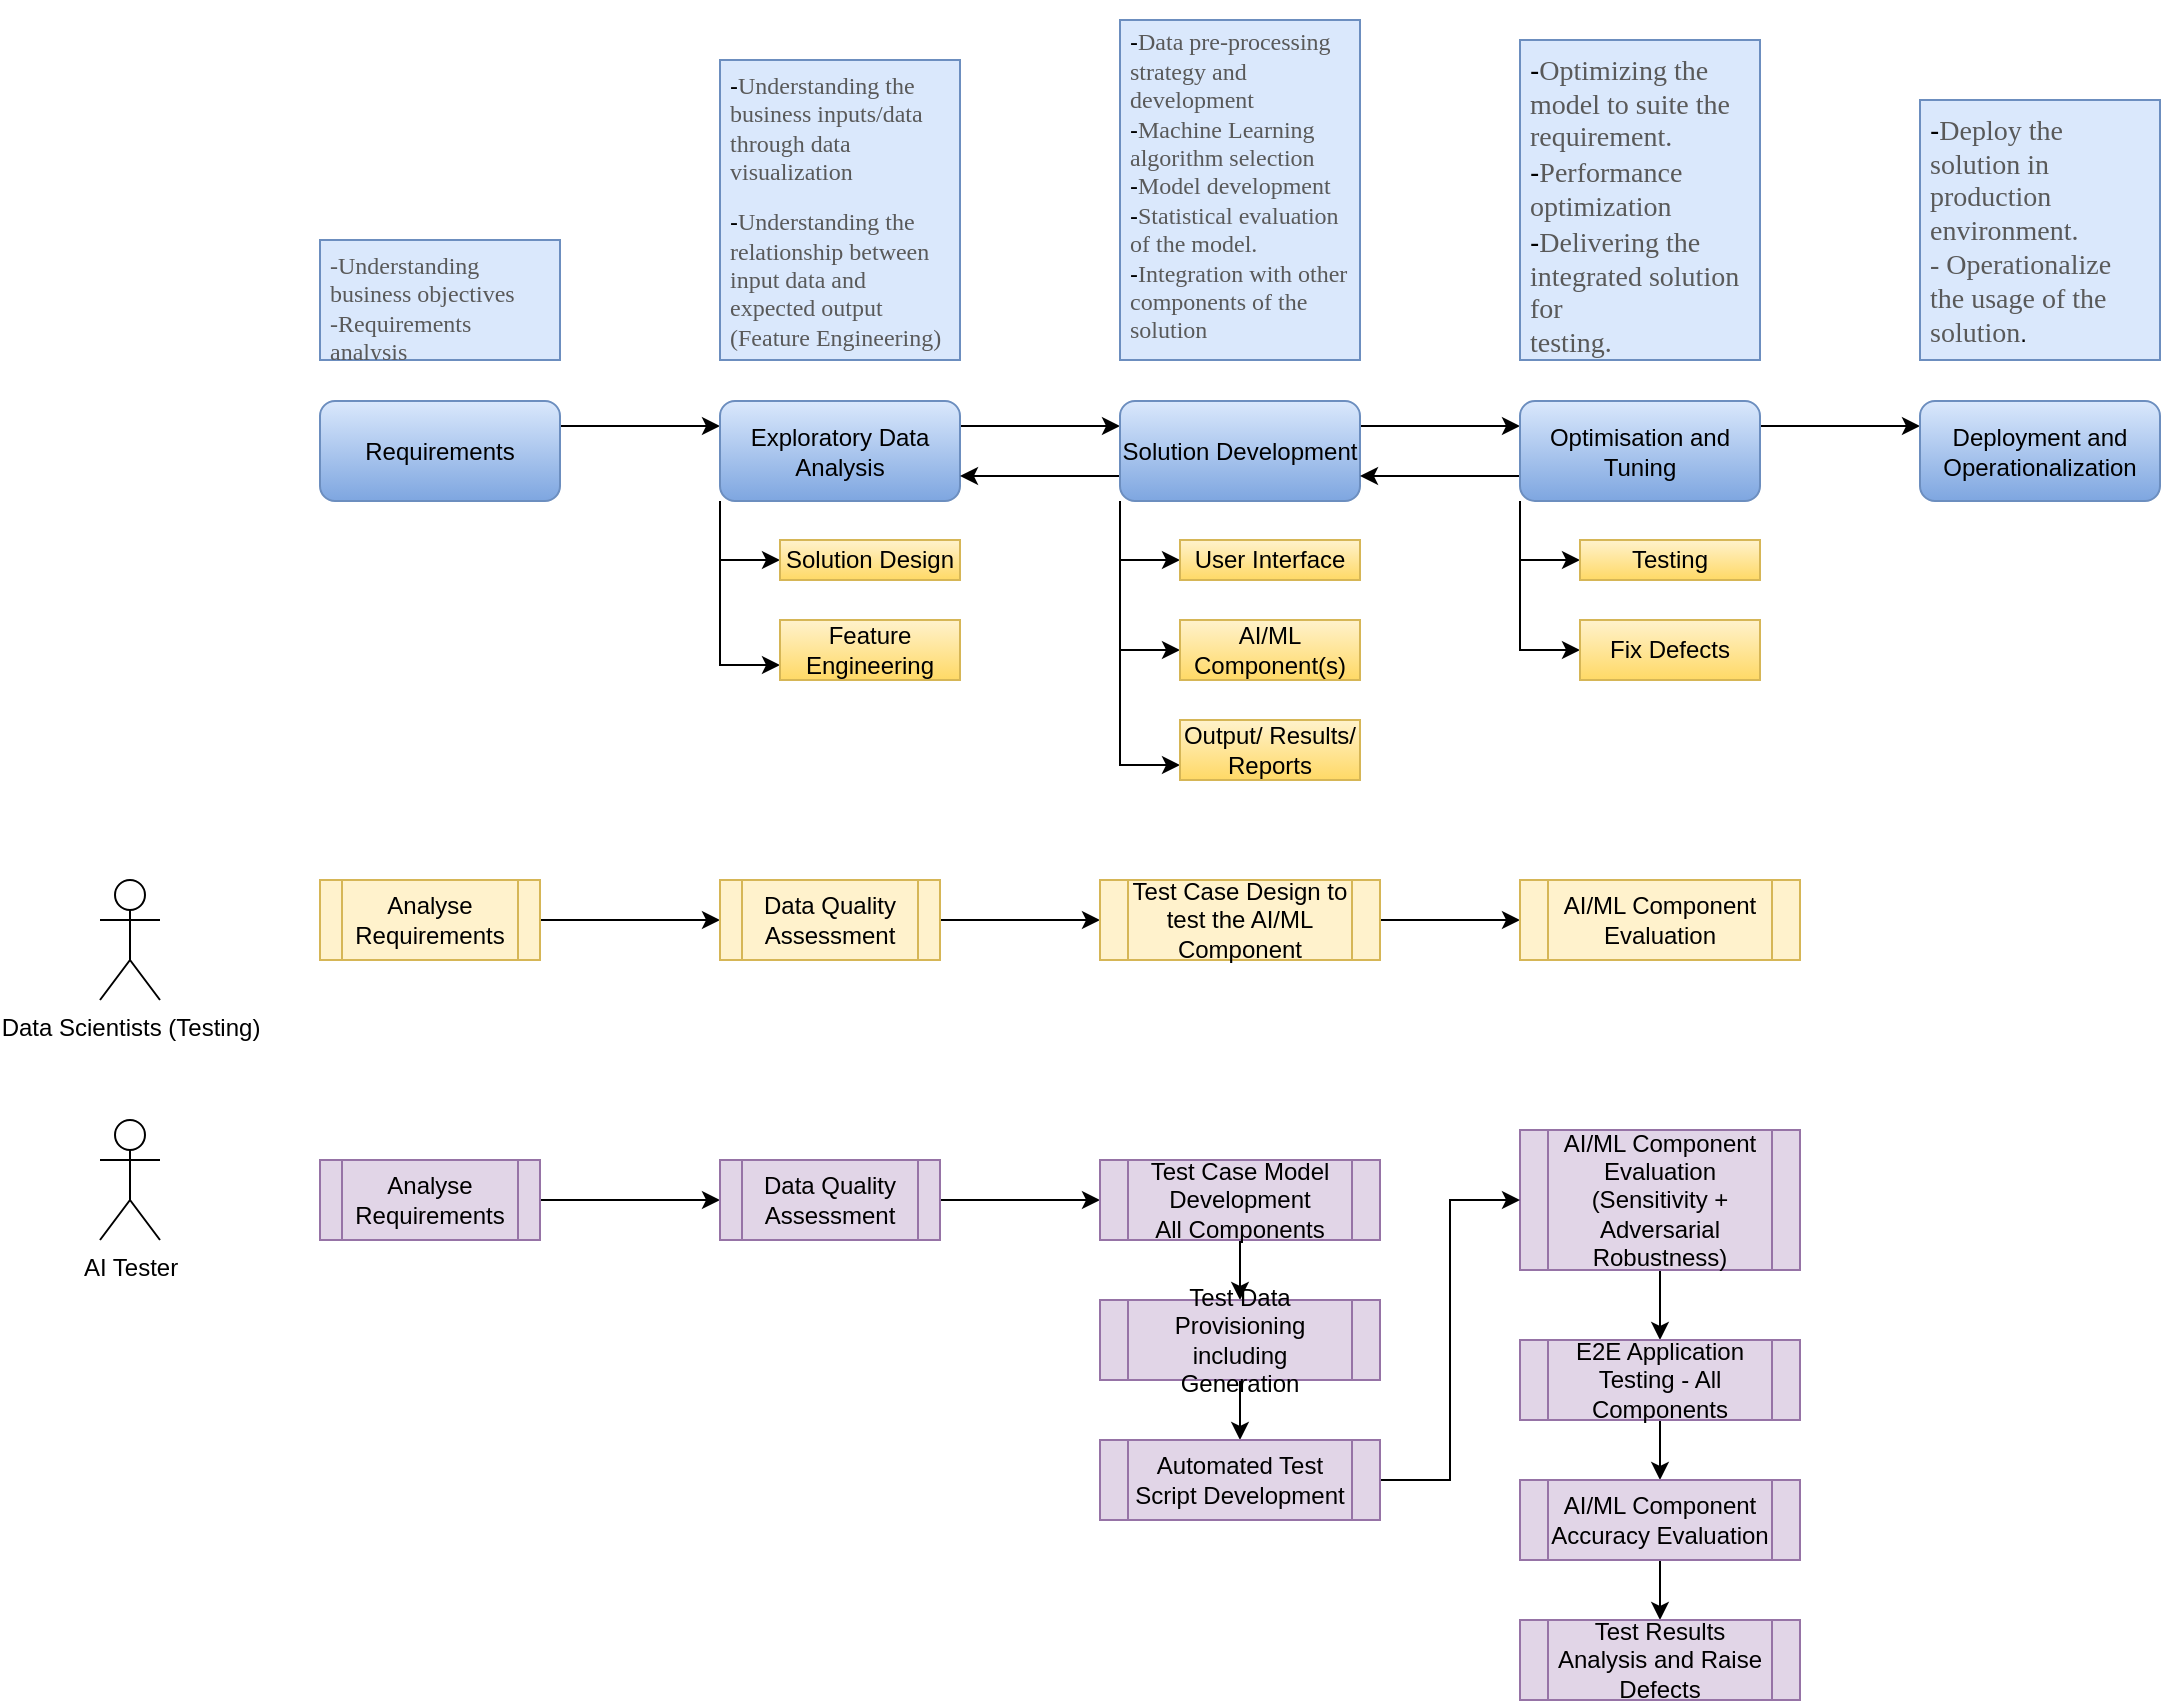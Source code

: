 <mxfile version="17.4.5" type="github">
  <diagram name="Page-1" id="fbcf5db9-b524-4cd4-e4f3-379dc89c3999">
    <mxGraphModel dx="1796" dy="1740" grid="1" gridSize="10" guides="1" tooltips="1" connect="1" arrows="1" fold="1" page="1" pageScale="1" pageWidth="850" pageHeight="1100" background="none" math="0" shadow="0">
      <root>
        <mxCell id="0" />
        <mxCell id="1" parent="0" />
        <mxCell id="amdB7ILUbc-xshdkrCZU-1" style="edgeStyle=orthogonalEdgeStyle;rounded=0;orthogonalLoop=1;jettySize=auto;html=1;exitX=1;exitY=0.25;exitDx=0;exitDy=0;entryX=0;entryY=0.25;entryDx=0;entryDy=0;" parent="1" source="moCQGtxOclJBB0WCNCtC-3" target="moCQGtxOclJBB0WCNCtC-4" edge="1">
          <mxGeometry relative="1" as="geometry" />
        </mxCell>
        <mxCell id="moCQGtxOclJBB0WCNCtC-3" value="Requirements" style="rounded=1;whiteSpace=wrap;html=1;fontSize=12;fillColor=#dae8fc;gradientColor=#7ea6e0;strokeColor=#6c8ebf;" parent="1" vertex="1">
          <mxGeometry x="-480" y="160.5" width="120" height="50" as="geometry" />
        </mxCell>
        <mxCell id="amdB7ILUbc-xshdkrCZU-2" style="edgeStyle=orthogonalEdgeStyle;rounded=0;orthogonalLoop=1;jettySize=auto;html=1;exitX=1;exitY=0.25;exitDx=0;exitDy=0;entryX=0;entryY=0.25;entryDx=0;entryDy=0;" parent="1" source="moCQGtxOclJBB0WCNCtC-4" target="moCQGtxOclJBB0WCNCtC-5" edge="1">
          <mxGeometry relative="1" as="geometry" />
        </mxCell>
        <mxCell id="amdB7ILUbc-xshdkrCZU-9" style="edgeStyle=orthogonalEdgeStyle;rounded=0;orthogonalLoop=1;jettySize=auto;html=1;exitX=0;exitY=1;exitDx=0;exitDy=0;entryX=0;entryY=0.5;entryDx=0;entryDy=0;" parent="1" source="moCQGtxOclJBB0WCNCtC-4" target="moCQGtxOclJBB0WCNCtC-24" edge="1">
          <mxGeometry relative="1" as="geometry" />
        </mxCell>
        <mxCell id="amdB7ILUbc-xshdkrCZU-10" style="edgeStyle=orthogonalEdgeStyle;rounded=0;orthogonalLoop=1;jettySize=auto;html=1;exitX=0;exitY=1;exitDx=0;exitDy=0;entryX=0;entryY=0.75;entryDx=0;entryDy=0;" parent="1" source="moCQGtxOclJBB0WCNCtC-4" target="moCQGtxOclJBB0WCNCtC-25" edge="1">
          <mxGeometry relative="1" as="geometry" />
        </mxCell>
        <mxCell id="moCQGtxOclJBB0WCNCtC-4" value="Exploratory Data Analysis" style="rounded=1;whiteSpace=wrap;html=1;fontSize=12;fillColor=#dae8fc;gradientColor=#7ea6e0;strokeColor=#6c8ebf;" parent="1" vertex="1">
          <mxGeometry x="-280" y="160.5" width="120" height="50" as="geometry" />
        </mxCell>
        <mxCell id="amdB7ILUbc-xshdkrCZU-6" style="edgeStyle=orthogonalEdgeStyle;rounded=0;orthogonalLoop=1;jettySize=auto;html=1;exitX=1;exitY=0.25;exitDx=0;exitDy=0;entryX=0;entryY=0.25;entryDx=0;entryDy=0;" parent="1" source="moCQGtxOclJBB0WCNCtC-5" target="moCQGtxOclJBB0WCNCtC-6" edge="1">
          <mxGeometry relative="1" as="geometry" />
        </mxCell>
        <mxCell id="amdB7ILUbc-xshdkrCZU-8" style="edgeStyle=orthogonalEdgeStyle;rounded=0;orthogonalLoop=1;jettySize=auto;html=1;exitX=0;exitY=0.75;exitDx=0;exitDy=0;entryX=1;entryY=0.75;entryDx=0;entryDy=0;" parent="1" source="moCQGtxOclJBB0WCNCtC-5" target="moCQGtxOclJBB0WCNCtC-4" edge="1">
          <mxGeometry relative="1" as="geometry" />
        </mxCell>
        <mxCell id="amdB7ILUbc-xshdkrCZU-11" style="edgeStyle=orthogonalEdgeStyle;rounded=0;orthogonalLoop=1;jettySize=auto;html=1;exitX=0;exitY=1;exitDx=0;exitDy=0;entryX=0;entryY=0.5;entryDx=0;entryDy=0;" parent="1" source="moCQGtxOclJBB0WCNCtC-5" target="moCQGtxOclJBB0WCNCtC-9" edge="1">
          <mxGeometry relative="1" as="geometry" />
        </mxCell>
        <mxCell id="amdB7ILUbc-xshdkrCZU-12" style="edgeStyle=orthogonalEdgeStyle;rounded=0;orthogonalLoop=1;jettySize=auto;html=1;exitX=0;exitY=1;exitDx=0;exitDy=0;entryX=0;entryY=0.5;entryDx=0;entryDy=0;" parent="1" source="moCQGtxOclJBB0WCNCtC-5" target="moCQGtxOclJBB0WCNCtC-10" edge="1">
          <mxGeometry relative="1" as="geometry" />
        </mxCell>
        <mxCell id="amdB7ILUbc-xshdkrCZU-13" style="edgeStyle=orthogonalEdgeStyle;rounded=0;orthogonalLoop=1;jettySize=auto;html=1;exitX=0;exitY=1;exitDx=0;exitDy=0;entryX=0;entryY=0.75;entryDx=0;entryDy=0;" parent="1" source="moCQGtxOclJBB0WCNCtC-5" target="moCQGtxOclJBB0WCNCtC-11" edge="1">
          <mxGeometry relative="1" as="geometry" />
        </mxCell>
        <mxCell id="moCQGtxOclJBB0WCNCtC-5" value="Solution Development" style="rounded=1;whiteSpace=wrap;html=1;fontSize=12;fillColor=#dae8fc;gradientColor=#7ea6e0;strokeColor=#6c8ebf;" parent="1" vertex="1">
          <mxGeometry x="-80" y="160.5" width="120" height="50" as="geometry" />
        </mxCell>
        <mxCell id="amdB7ILUbc-xshdkrCZU-5" style="edgeStyle=orthogonalEdgeStyle;rounded=0;orthogonalLoop=1;jettySize=auto;html=1;exitX=1;exitY=0.25;exitDx=0;exitDy=0;entryX=0;entryY=0.25;entryDx=0;entryDy=0;" parent="1" source="moCQGtxOclJBB0WCNCtC-6" target="moCQGtxOclJBB0WCNCtC-8" edge="1">
          <mxGeometry relative="1" as="geometry" />
        </mxCell>
        <mxCell id="amdB7ILUbc-xshdkrCZU-7" style="edgeStyle=orthogonalEdgeStyle;rounded=0;orthogonalLoop=1;jettySize=auto;html=1;exitX=0;exitY=0.75;exitDx=0;exitDy=0;entryX=1;entryY=0.75;entryDx=0;entryDy=0;" parent="1" source="moCQGtxOclJBB0WCNCtC-6" target="moCQGtxOclJBB0WCNCtC-5" edge="1">
          <mxGeometry relative="1" as="geometry" />
        </mxCell>
        <mxCell id="amdB7ILUbc-xshdkrCZU-14" style="edgeStyle=orthogonalEdgeStyle;rounded=0;orthogonalLoop=1;jettySize=auto;html=1;exitX=0;exitY=1;exitDx=0;exitDy=0;entryX=0;entryY=0.5;entryDx=0;entryDy=0;" parent="1" source="moCQGtxOclJBB0WCNCtC-6" target="moCQGtxOclJBB0WCNCtC-12" edge="1">
          <mxGeometry relative="1" as="geometry" />
        </mxCell>
        <mxCell id="amdB7ILUbc-xshdkrCZU-15" style="edgeStyle=orthogonalEdgeStyle;rounded=0;orthogonalLoop=1;jettySize=auto;html=1;exitX=0;exitY=1;exitDx=0;exitDy=0;entryX=0;entryY=0.5;entryDx=0;entryDy=0;" parent="1" source="moCQGtxOclJBB0WCNCtC-6" target="moCQGtxOclJBB0WCNCtC-13" edge="1">
          <mxGeometry relative="1" as="geometry" />
        </mxCell>
        <mxCell id="moCQGtxOclJBB0WCNCtC-6" value="Optimisation and Tuning" style="rounded=1;whiteSpace=wrap;html=1;fontSize=12;fillColor=#dae8fc;gradientColor=#7ea6e0;strokeColor=#6c8ebf;" parent="1" vertex="1">
          <mxGeometry x="120" y="160.5" width="120" height="50" as="geometry" />
        </mxCell>
        <mxCell id="moCQGtxOclJBB0WCNCtC-8" value="Deployment and Operationalization" style="rounded=1;whiteSpace=wrap;html=1;fontSize=12;fillColor=#dae8fc;gradientColor=#7ea6e0;strokeColor=#6c8ebf;" parent="1" vertex="1">
          <mxGeometry x="320" y="160.5" width="120" height="50" as="geometry" />
        </mxCell>
        <mxCell id="moCQGtxOclJBB0WCNCtC-9" value="User Interface" style="rounded=0;whiteSpace=wrap;html=1;fontSize=12;fillColor=#fff2cc;gradientColor=#ffd966;strokeColor=#d6b656;" parent="1" vertex="1">
          <mxGeometry x="-50" y="230" width="90" height="20" as="geometry" />
        </mxCell>
        <mxCell id="moCQGtxOclJBB0WCNCtC-10" value="AI/ML Component(s)&lt;span style=&quot;color: rgba(0 , 0 , 0 , 0) ; font-family: monospace ; font-size: 0px&quot;&gt;%3CmxGraphModel%3E%3Croot%3E%3CmxCell%20id%3D%220%22%2F%3E%3CmxCell%20id%3D%221%22%20parent%3D%220%22%2F%3E%3CmxCell%20id%3D%222%22%20value%3D%22User%20Interface%22%20style%3D%22rounded%3D0%3BwhiteSpace%3Dwrap%3Bhtml%3D1%3BfontSize%3D12%3B%22%20vertex%3D%221%22%20parent%3D%221%22%3E%3CmxGeometry%20x%3D%22-80%22%20y%3D%22230%22%20width%3D%2290%22%20height%3D%2220%22%20as%3D%22geometry%22%2F%3E%3C%2FmxCell%3E%3C%2Froot%3E%3C%2FmxGraphModel%3E&lt;/span&gt;" style="rounded=0;whiteSpace=wrap;html=1;fontSize=12;fillColor=#fff2cc;gradientColor=#ffd966;strokeColor=#d6b656;" parent="1" vertex="1">
          <mxGeometry x="-50" y="270" width="90" height="30" as="geometry" />
        </mxCell>
        <mxCell id="moCQGtxOclJBB0WCNCtC-11" value="Output/ Results/ Reports" style="rounded=0;whiteSpace=wrap;html=1;fontSize=12;fillColor=#fff2cc;gradientColor=#ffd966;strokeColor=#d6b656;" parent="1" vertex="1">
          <mxGeometry x="-50" y="320" width="90" height="30" as="geometry" />
        </mxCell>
        <mxCell id="moCQGtxOclJBB0WCNCtC-12" value="Testing" style="rounded=0;whiteSpace=wrap;html=1;fontSize=12;fillColor=#fff2cc;gradientColor=#ffd966;strokeColor=#d6b656;" parent="1" vertex="1">
          <mxGeometry x="150" y="230" width="90" height="20" as="geometry" />
        </mxCell>
        <mxCell id="moCQGtxOclJBB0WCNCtC-13" value="Fix Defects" style="rounded=0;whiteSpace=wrap;html=1;fontSize=12;fillColor=#fff2cc;gradientColor=#ffd966;strokeColor=#d6b656;" parent="1" vertex="1">
          <mxGeometry x="150" y="270" width="90" height="30" as="geometry" />
        </mxCell>
        <mxCell id="moCQGtxOclJBB0WCNCtC-14" value="Data Scientists (Testing)" style="shape=umlActor;verticalLabelPosition=bottom;verticalAlign=top;html=1;outlineConnect=0;fontSize=12;" parent="1" vertex="1">
          <mxGeometry x="-590" y="400" width="30" height="60" as="geometry" />
        </mxCell>
        <mxCell id="moCQGtxOclJBB0WCNCtC-17" value="AI Tester" style="shape=umlActor;verticalLabelPosition=bottom;verticalAlign=top;html=1;outlineConnect=0;fontSize=12;" parent="1" vertex="1">
          <mxGeometry x="-590" y="520" width="30" height="60" as="geometry" />
        </mxCell>
        <mxCell id="HceoHQ-MukzPSJVe2h53-3" style="edgeStyle=orthogonalEdgeStyle;rounded=0;orthogonalLoop=1;jettySize=auto;html=1;exitX=1;exitY=0.5;exitDx=0;exitDy=0;entryX=0;entryY=0.5;entryDx=0;entryDy=0;" edge="1" parent="1" source="moCQGtxOclJBB0WCNCtC-18" target="moCQGtxOclJBB0WCNCtC-19">
          <mxGeometry relative="1" as="geometry" />
        </mxCell>
        <mxCell id="moCQGtxOclJBB0WCNCtC-18" value="Analyse Requirements" style="shape=process;whiteSpace=wrap;html=1;backgroundOutline=1;fontSize=12;fillColor=#fff2cc;strokeColor=#d6b656;" parent="1" vertex="1">
          <mxGeometry x="-480" y="400" width="110" height="40" as="geometry" />
        </mxCell>
        <mxCell id="HceoHQ-MukzPSJVe2h53-4" style="edgeStyle=orthogonalEdgeStyle;rounded=0;orthogonalLoop=1;jettySize=auto;html=1;exitX=1;exitY=0.5;exitDx=0;exitDy=0;entryX=0;entryY=0.5;entryDx=0;entryDy=0;" edge="1" parent="1" source="moCQGtxOclJBB0WCNCtC-19" target="moCQGtxOclJBB0WCNCtC-20">
          <mxGeometry relative="1" as="geometry" />
        </mxCell>
        <mxCell id="moCQGtxOclJBB0WCNCtC-19" value="Data Quality Assessment" style="shape=process;whiteSpace=wrap;html=1;backgroundOutline=1;fontSize=12;fillColor=#fff2cc;strokeColor=#d6b656;" parent="1" vertex="1">
          <mxGeometry x="-280" y="400" width="110" height="40" as="geometry" />
        </mxCell>
        <mxCell id="HceoHQ-MukzPSJVe2h53-5" style="edgeStyle=orthogonalEdgeStyle;rounded=0;orthogonalLoop=1;jettySize=auto;html=1;exitX=1;exitY=0.5;exitDx=0;exitDy=0;entryX=0;entryY=0.5;entryDx=0;entryDy=0;" edge="1" parent="1" source="moCQGtxOclJBB0WCNCtC-20" target="amdB7ILUbc-xshdkrCZU-16">
          <mxGeometry relative="1" as="geometry" />
        </mxCell>
        <mxCell id="moCQGtxOclJBB0WCNCtC-20" value="Test Case Design to test the AI/ML Component" style="shape=process;whiteSpace=wrap;html=1;backgroundOutline=1;fontSize=12;fillColor=#fff2cc;strokeColor=#d6b656;" parent="1" vertex="1">
          <mxGeometry x="-90" y="400" width="140" height="40" as="geometry" />
        </mxCell>
        <mxCell id="moCQGtxOclJBB0WCNCtC-22" value="&lt;h1&gt;&lt;div style=&quot;font-weight: 400 ; margin-top: 8pt ; margin-bottom: 0pt ; margin-left: 0in ; direction: ltr ; unicode-bidi: embed ; word-break: normal ; font-size: 12px&quot;&gt;&lt;span style=&quot;color: rgb(89 , 89 , 89) ; font-family: &amp;#34;book antiqua&amp;#34;&quot;&gt;-Understanding business objectives&lt;/span&gt;&lt;br&gt;&lt;span style=&quot;color: rgb(89 , 89 , 89) ; font-family: &amp;#34;book antiqua&amp;#34;&quot;&gt;-Requirements analysis&lt;/span&gt;&lt;br&gt;&lt;/div&gt;&lt;/h1&gt;" style="text;html=1;spacing=5;spacingTop=-20;whiteSpace=wrap;overflow=hidden;rounded=0;fontSize=12;fillColor=#dae8fc;strokeColor=#6c8ebf;" parent="1" vertex="1">
          <mxGeometry x="-480" y="80" width="120" height="60" as="geometry" />
        </mxCell>
        <mxCell id="moCQGtxOclJBB0WCNCtC-23" value="&lt;h1&gt;&lt;div style=&quot;font-weight: 400 ; margin-top: 8pt ; margin-bottom: 0pt ; margin-left: 0in ; direction: ltr ; unicode-bidi: embed ; word-break: normal ; font-size: 12px&quot;&gt;&lt;div style=&quot;margin-top: 8pt ; margin-bottom: 0pt ; margin-left: 0in ; direction: ltr ; unicode-bidi: embed ; word-break: normal&quot;&gt;&lt;span&gt;-&lt;/span&gt;&lt;span style=&quot;font-family: &amp;#34;book antiqua&amp;#34; ; color: rgb(89 , 89 , 89)&quot;&gt;Understanding the business inputs/data through data visualization&lt;/span&gt;&lt;/div&gt;&lt;div style=&quot;margin-top: 8pt ; margin-bottom: 0pt ; margin-left: 0in ; direction: ltr ; unicode-bidi: embed ; word-break: normal&quot;&gt;&lt;span&gt;-&lt;/span&gt;&lt;span style=&quot;font-family: &amp;#34;book antiqua&amp;#34; ; color: rgb(89 , 89 , 89)&quot;&gt;Understanding the relationship between input data and expected output (Feature Engineering)&lt;/span&gt;&lt;/div&gt;&lt;/div&gt;&lt;/h1&gt;" style="text;html=1;spacing=5;spacingTop=-20;whiteSpace=wrap;overflow=hidden;rounded=0;fontSize=12;fillColor=#dae8fc;strokeColor=#6c8ebf;" parent="1" vertex="1">
          <mxGeometry x="-280" y="-10" width="120" height="150" as="geometry" />
        </mxCell>
        <mxCell id="moCQGtxOclJBB0WCNCtC-24" value="Solution Design" style="rounded=0;whiteSpace=wrap;html=1;fontSize=12;fillColor=#fff2cc;gradientColor=#ffd966;strokeColor=#d6b656;" parent="1" vertex="1">
          <mxGeometry x="-250" y="230" width="90" height="20" as="geometry" />
        </mxCell>
        <mxCell id="moCQGtxOclJBB0WCNCtC-25" value="Feature Engineering" style="rounded=0;whiteSpace=wrap;html=1;fontSize=12;fillColor=#fff2cc;gradientColor=#ffd966;strokeColor=#d6b656;" parent="1" vertex="1">
          <mxGeometry x="-250" y="270" width="90" height="30" as="geometry" />
        </mxCell>
        <mxCell id="UkkjKjtLzN2jJfLU5oT6-1" value="&lt;br&gt;&lt;font style=&quot;font-size: 12px&quot;&gt;&lt;span&gt;&lt;span&gt;-&lt;/span&gt;&lt;/span&gt;&lt;span style=&quot;font-family: &amp;#34;book antiqua&amp;#34; ; color: rgb(89 , 89 , 89)&quot;&gt;Data pre-processing strategy and&lt;br&gt;development&lt;/span&gt;&lt;/font&gt;&lt;br&gt;&lt;font style=&quot;font-size: 12px&quot;&gt;&lt;span&gt;&lt;span&gt;-&lt;/span&gt;&lt;/span&gt;&lt;span style=&quot;font-family: &amp;#34;book antiqua&amp;#34; ; color: rgb(89 , 89 , 89)&quot;&gt;Machine Learning algorithm selection&lt;/span&gt;&lt;/font&gt;&lt;br&gt;&lt;font style=&quot;font-size: 12px&quot;&gt;&lt;span&gt;&lt;span&gt;-&lt;/span&gt;&lt;/span&gt;&lt;span style=&quot;font-family: &amp;#34;book antiqua&amp;#34; ; color: rgb(89 , 89 , 89)&quot;&gt;Model development&lt;/span&gt;&lt;/font&gt;&lt;br&gt;&lt;font style=&quot;font-size: 12px&quot;&gt;&lt;span&gt;&lt;span&gt;-&lt;/span&gt;&lt;/span&gt;&lt;span style=&quot;font-family: &amp;#34;book antiqua&amp;#34; ; color: rgb(89 , 89 , 89)&quot;&gt;Statistical evaluation of the model.&lt;/span&gt;&lt;/font&gt;&lt;br&gt;&lt;font style=&quot;font-size: 12px&quot;&gt;&lt;span&gt;&lt;span&gt;-&lt;/span&gt;&lt;/span&gt;&lt;span style=&quot;font-family: &amp;#34;book antiqua&amp;#34; ; color: rgb(89 , 89 , 89)&quot;&gt;Integration with other components of the&lt;br&gt;solution&lt;/span&gt;&lt;/font&gt;" style="text;html=1;spacing=5;spacingTop=-20;whiteSpace=wrap;overflow=hidden;rounded=0;fontSize=12;fillColor=#dae8fc;strokeColor=#6c8ebf;" parent="1" vertex="1">
          <mxGeometry x="-80" y="-30" width="120" height="170" as="geometry" />
        </mxCell>
        <mxCell id="UkkjKjtLzN2jJfLU5oT6-2" value="&lt;div&gt;&lt;span style=&quot;font-size: 10.5pt&quot;&gt;&lt;span&gt;&lt;br&gt;&lt;/span&gt;&lt;/span&gt;&lt;/div&gt;&lt;div&gt;&lt;span style=&quot;font-size: 10.5pt&quot;&gt;&lt;span&gt;-&lt;/span&gt;&lt;/span&gt;&lt;span style=&quot;font-size: 10.5pt ; font-family: &amp;#34;book antiqua&amp;#34; ; color: #595959&quot;&gt;Optimizing the model to suite the&lt;/span&gt;&lt;/div&gt;&lt;div&gt;&lt;span style=&quot;font-size: 10.5pt ; font-family: &amp;#34;book antiqua&amp;#34; ; color: #595959&quot;&gt;&lt;/span&gt;&lt;/div&gt;&lt;span style=&quot;font-size: 10.5pt ; font-family: &amp;#34;book antiqua&amp;#34; ; color: #595959&quot;&gt;requirement.&lt;/span&gt;&lt;br&gt;&lt;span style=&quot;font-size: 10.5pt&quot;&gt;&lt;span&gt;-&lt;/span&gt;&lt;/span&gt;&lt;span style=&quot;font-size: 10.5pt ; font-family: &amp;#34;book antiqua&amp;#34; ; color: #595959&quot;&gt;Performance optimization&lt;/span&gt;&lt;br&gt;&lt;span style=&quot;font-size: 10.5pt&quot;&gt;&lt;span&gt;-&lt;/span&gt;&lt;/span&gt;&lt;span style=&quot;font-size: 10.5pt ; font-family: &amp;#34;book antiqua&amp;#34; ; color: #595959&quot;&gt;Delivering the integrated solution for&lt;br&gt;testing.&lt;/span&gt;" style="text;html=1;spacing=5;spacingTop=-20;whiteSpace=wrap;overflow=hidden;rounded=0;fontSize=12;fillColor=#dae8fc;strokeColor=#6c8ebf;" parent="1" vertex="1">
          <mxGeometry x="120" y="-20" width="120" height="160" as="geometry" />
        </mxCell>
        <mxCell id="UkkjKjtLzN2jJfLU5oT6-3" value="&lt;br/&gt;&lt;br/&gt;&lt;br/&gt;&lt;br/&gt;&lt;br/&gt;&lt;br/&gt;&lt;br/&gt;&lt;br/&gt;&lt;br/&gt;&lt;br/&gt;&lt;br/&gt;&lt;div style=&quot;margin-top: 8.0pt ; margin-bottom: 0pt ; margin-left: 0in ; text-align: left ; direction: ltr ; unicode-bidi: embed ; word-break: normal&quot;&gt;&lt;span style=&quot;font-size: 10.5pt&quot;&gt;&lt;span&gt;-&lt;/span&gt;&lt;/span&gt;&lt;span style=&quot;font-size: 10.5pt ; font-family: &amp;#34;book antiqua&amp;#34; ; color: #595959&quot;&gt; Deploy the solution in production&lt;br/&gt;environment.&lt;/span&gt;&lt;/div&gt;&lt;br/&gt;&lt;br/&gt;&lt;span style=&quot;font-size: 10.5pt ; font-family: &amp;#34;book antiqua&amp;#34; ; color: #595959&quot;&gt;- Operationalize&lt;br/&gt;the usage of the solution&lt;/span&gt;&lt;br/&gt;&lt;br/&gt;&lt;br/&gt;&lt;br/&gt;" style="text;html=1;strokeColor=none;fillColor=none;spacing=5;spacingTop=-20;whiteSpace=wrap;overflow=hidden;rounded=0;fontSize=12;" parent="1" vertex="1">
          <mxGeometry x="320" y="10" width="120" height="130" as="geometry" />
        </mxCell>
        <mxCell id="UkkjKjtLzN2jJfLU5oT6-4" value="&lt;div&gt;&lt;span style=&quot;font-size: 10.5pt&quot;&gt;&lt;span&gt;&lt;br&gt;&lt;/span&gt;&lt;/span&gt;&lt;/div&gt;&lt;div&gt;&lt;span style=&quot;font-size: 10.5pt&quot;&gt;&lt;span&gt;-&lt;/span&gt;&lt;/span&gt;&lt;span style=&quot;font-size: 10.5pt ; font-family: &amp;#34;book antiqua&amp;#34; ; color: #595959&quot;&gt;Deploy the solution in production&lt;/span&gt;&lt;/div&gt;&lt;span style=&quot;font-size: 10.5pt ; font-family: &amp;#34;book antiqua&amp;#34; ; color: #595959&quot;&gt;&lt;/span&gt;&lt;span style=&quot;font-size: 10.5pt ; font-family: &amp;#34;book antiqua&amp;#34; ; color: #595959&quot;&gt;environment.&lt;/span&gt;&lt;br&gt;&lt;span style=&quot;font-size: 10.5pt ; font-family: &amp;#34;book antiqua&amp;#34; ; color: #595959&quot;&gt;- Operationalize&lt;br&gt;the usage of the solution&lt;/span&gt;." style="text;html=1;spacing=5;spacingTop=-20;whiteSpace=wrap;overflow=hidden;rounded=0;fontSize=12;fillColor=#dae8fc;strokeColor=#6c8ebf;" parent="1" vertex="1">
          <mxGeometry x="320" y="10" width="120" height="130" as="geometry" />
        </mxCell>
        <mxCell id="amdB7ILUbc-xshdkrCZU-16" value="AI/ML Component Evaluation" style="shape=process;whiteSpace=wrap;html=1;backgroundOutline=1;fontSize=12;fillColor=#fff2cc;strokeColor=#d6b656;" parent="1" vertex="1">
          <mxGeometry x="120" y="400" width="140" height="40" as="geometry" />
        </mxCell>
        <mxCell id="HceoHQ-MukzPSJVe2h53-6" style="edgeStyle=orthogonalEdgeStyle;rounded=0;orthogonalLoop=1;jettySize=auto;html=1;exitX=1;exitY=0.5;exitDx=0;exitDy=0;entryX=0;entryY=0.5;entryDx=0;entryDy=0;" edge="1" parent="1" source="amdB7ILUbc-xshdkrCZU-17" target="amdB7ILUbc-xshdkrCZU-18">
          <mxGeometry relative="1" as="geometry" />
        </mxCell>
        <mxCell id="amdB7ILUbc-xshdkrCZU-17" value="Analyse Requirements" style="shape=process;whiteSpace=wrap;html=1;backgroundOutline=1;fontSize=12;fillColor=#e1d5e7;strokeColor=#9673a6;" parent="1" vertex="1">
          <mxGeometry x="-480" y="540" width="110" height="40" as="geometry" />
        </mxCell>
        <mxCell id="HceoHQ-MukzPSJVe2h53-7" style="edgeStyle=orthogonalEdgeStyle;rounded=0;orthogonalLoop=1;jettySize=auto;html=1;exitX=1;exitY=0.5;exitDx=0;exitDy=0;entryX=0;entryY=0.5;entryDx=0;entryDy=0;" edge="1" parent="1" source="amdB7ILUbc-xshdkrCZU-18" target="amdB7ILUbc-xshdkrCZU-19">
          <mxGeometry relative="1" as="geometry" />
        </mxCell>
        <mxCell id="amdB7ILUbc-xshdkrCZU-18" value="Data Quality Assessment" style="shape=process;whiteSpace=wrap;html=1;backgroundOutline=1;fontSize=12;fillColor=#e1d5e7;strokeColor=#9673a6;" parent="1" vertex="1">
          <mxGeometry x="-280" y="540" width="110" height="40" as="geometry" />
        </mxCell>
        <mxCell id="HceoHQ-MukzPSJVe2h53-8" style="edgeStyle=orthogonalEdgeStyle;rounded=0;orthogonalLoop=1;jettySize=auto;html=1;exitX=0.5;exitY=1;exitDx=0;exitDy=0;entryX=0.5;entryY=0;entryDx=0;entryDy=0;" edge="1" parent="1" source="amdB7ILUbc-xshdkrCZU-19" target="amdB7ILUbc-xshdkrCZU-22">
          <mxGeometry relative="1" as="geometry" />
        </mxCell>
        <mxCell id="amdB7ILUbc-xshdkrCZU-19" value="&lt;div&gt;Test Case Model Development&lt;/div&gt;&lt;div&gt;All Components&lt;br&gt;&lt;/div&gt;" style="shape=process;whiteSpace=wrap;html=1;backgroundOutline=1;fontSize=12;fillColor=#e1d5e7;strokeColor=#9673a6;" parent="1" vertex="1">
          <mxGeometry x="-90" y="540" width="140" height="40" as="geometry" />
        </mxCell>
        <mxCell id="HceoHQ-MukzPSJVe2h53-11" style="edgeStyle=orthogonalEdgeStyle;rounded=0;orthogonalLoop=1;jettySize=auto;html=1;exitX=0.5;exitY=1;exitDx=0;exitDy=0;entryX=0.5;entryY=0;entryDx=0;entryDy=0;" edge="1" parent="1" source="amdB7ILUbc-xshdkrCZU-20" target="amdB7ILUbc-xshdkrCZU-21">
          <mxGeometry relative="1" as="geometry" />
        </mxCell>
        <mxCell id="amdB7ILUbc-xshdkrCZU-20" value="&lt;div&gt;AI/ML Component Evaluation&lt;/div&gt;&lt;div&gt;(Sensitivity + Adversarial Robustness)&lt;br&gt;&lt;/div&gt;" style="shape=process;whiteSpace=wrap;html=1;backgroundOutline=1;fontSize=12;fillColor=#e1d5e7;strokeColor=#9673a6;" parent="1" vertex="1">
          <mxGeometry x="120" y="525" width="140" height="70" as="geometry" />
        </mxCell>
        <mxCell id="HceoHQ-MukzPSJVe2h53-12" style="edgeStyle=orthogonalEdgeStyle;rounded=0;orthogonalLoop=1;jettySize=auto;html=1;exitX=0.5;exitY=1;exitDx=0;exitDy=0;entryX=0.5;entryY=0;entryDx=0;entryDy=0;" edge="1" parent="1" source="amdB7ILUbc-xshdkrCZU-21" target="HceoHQ-MukzPSJVe2h53-1">
          <mxGeometry relative="1" as="geometry" />
        </mxCell>
        <mxCell id="amdB7ILUbc-xshdkrCZU-21" value="E2E Application Testing - All Components" style="shape=process;whiteSpace=wrap;html=1;backgroundOutline=1;fontSize=12;fillColor=#e1d5e7;strokeColor=#9673a6;" parent="1" vertex="1">
          <mxGeometry x="120" y="630" width="140" height="40" as="geometry" />
        </mxCell>
        <mxCell id="HceoHQ-MukzPSJVe2h53-9" style="edgeStyle=orthogonalEdgeStyle;rounded=0;orthogonalLoop=1;jettySize=auto;html=1;exitX=0.5;exitY=1;exitDx=0;exitDy=0;entryX=0.5;entryY=0;entryDx=0;entryDy=0;" edge="1" parent="1" source="amdB7ILUbc-xshdkrCZU-22" target="amdB7ILUbc-xshdkrCZU-23">
          <mxGeometry relative="1" as="geometry" />
        </mxCell>
        <mxCell id="amdB7ILUbc-xshdkrCZU-22" value="Test Data Provisioning including Generation" style="shape=process;whiteSpace=wrap;html=1;backgroundOutline=1;fontSize=12;fillColor=#e1d5e7;strokeColor=#9673a6;" parent="1" vertex="1">
          <mxGeometry x="-90" y="610" width="140" height="40" as="geometry" />
        </mxCell>
        <mxCell id="HceoHQ-MukzPSJVe2h53-10" style="edgeStyle=orthogonalEdgeStyle;rounded=0;orthogonalLoop=1;jettySize=auto;html=1;exitX=1;exitY=0.5;exitDx=0;exitDy=0;entryX=0;entryY=0.5;entryDx=0;entryDy=0;" edge="1" parent="1" source="amdB7ILUbc-xshdkrCZU-23" target="amdB7ILUbc-xshdkrCZU-20">
          <mxGeometry relative="1" as="geometry" />
        </mxCell>
        <mxCell id="amdB7ILUbc-xshdkrCZU-23" value="Automated Test Script Development" style="shape=process;whiteSpace=wrap;html=1;backgroundOutline=1;fontSize=12;fillColor=#e1d5e7;strokeColor=#9673a6;" parent="1" vertex="1">
          <mxGeometry x="-90" y="680" width="140" height="40" as="geometry" />
        </mxCell>
        <mxCell id="HceoHQ-MukzPSJVe2h53-13" style="edgeStyle=orthogonalEdgeStyle;rounded=0;orthogonalLoop=1;jettySize=auto;html=1;exitX=0.5;exitY=1;exitDx=0;exitDy=0;entryX=0.5;entryY=0;entryDx=0;entryDy=0;" edge="1" parent="1" source="HceoHQ-MukzPSJVe2h53-1" target="HceoHQ-MukzPSJVe2h53-2">
          <mxGeometry relative="1" as="geometry" />
        </mxCell>
        <mxCell id="HceoHQ-MukzPSJVe2h53-1" value="AI/ML Component Accuracy Evaluation" style="shape=process;whiteSpace=wrap;html=1;backgroundOutline=1;fontSize=12;fillColor=#e1d5e7;strokeColor=#9673a6;" vertex="1" parent="1">
          <mxGeometry x="120" y="700" width="140" height="40" as="geometry" />
        </mxCell>
        <mxCell id="HceoHQ-MukzPSJVe2h53-2" value="Test Results Analysis and Raise Defects" style="shape=process;whiteSpace=wrap;html=1;backgroundOutline=1;fontSize=12;fillColor=#e1d5e7;strokeColor=#9673a6;" vertex="1" parent="1">
          <mxGeometry x="120" y="770" width="140" height="40" as="geometry" />
        </mxCell>
      </root>
    </mxGraphModel>
  </diagram>
</mxfile>
